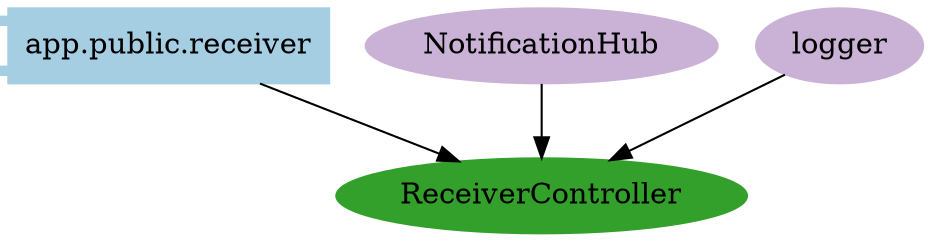 digraph dependencies {
  node[shape="component",style="filled",colorscheme=paired12]


    node[shape="component"]
    "app.public.receiver"[label="app.public.receiver", color=1]

    


    node[shape="ellipse"]
    


    
      "ReceiverController"[label="ReceiverController", color=4]
      "app.public.receiver" -> "ReceiverController"
    

    

    

    node[shape="cds"]
    

    









    node[shape="ellipse",style="filled", color=9]
    

    


    
      
        "NotificationHub"[label="NotificationHub"]
        "NotificationHub" -> "ReceiverController"
      
        "logger"[label="logger"]
        "logger" -> "ReceiverController"
      
    

    

    

    


}
